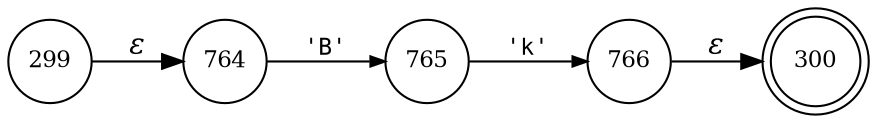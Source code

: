 digraph ATN {
rankdir=LR;
s300[fontsize=11, label="300", shape=doublecircle, fixedsize=true, width=.6];
s299[fontsize=11,label="299", shape=circle, fixedsize=true, width=.55, peripheries=1];
s764[fontsize=11,label="764", shape=circle, fixedsize=true, width=.55, peripheries=1];
s765[fontsize=11,label="765", shape=circle, fixedsize=true, width=.55, peripheries=1];
s766[fontsize=11,label="766", shape=circle, fixedsize=true, width=.55, peripheries=1];
s299 -> s764 [fontname="Times-Italic", label="&epsilon;"];
s764 -> s765 [fontsize=11, fontname="Courier", arrowsize=.7, label = "'B'", arrowhead = normal];
s765 -> s766 [fontsize=11, fontname="Courier", arrowsize=.7, label = "'k'", arrowhead = normal];
s766 -> s300 [fontname="Times-Italic", label="&epsilon;"];
}